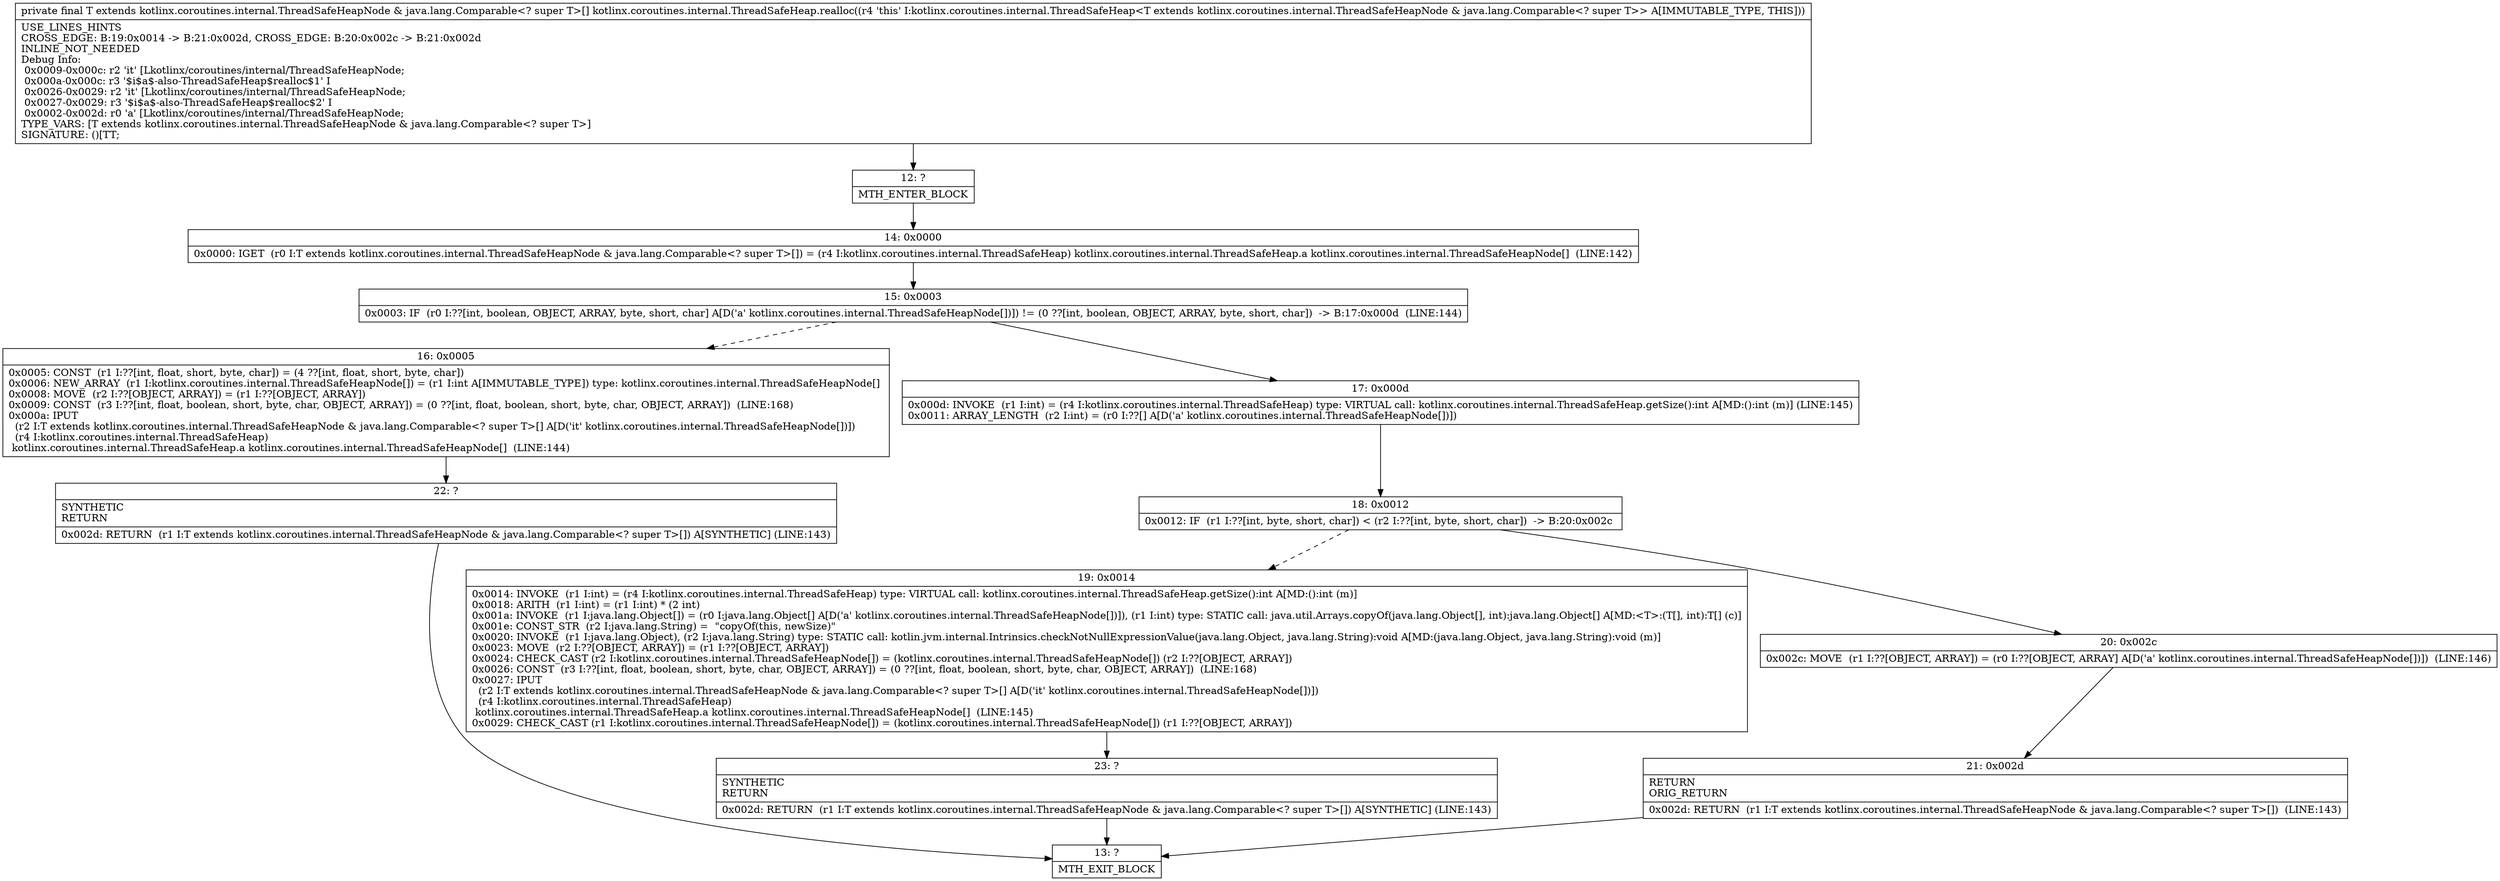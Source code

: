 digraph "CFG forkotlinx.coroutines.internal.ThreadSafeHeap.realloc()[Lkotlinx\/coroutines\/internal\/ThreadSafeHeapNode;" {
Node_12 [shape=record,label="{12\:\ ?|MTH_ENTER_BLOCK\l}"];
Node_14 [shape=record,label="{14\:\ 0x0000|0x0000: IGET  (r0 I:T extends kotlinx.coroutines.internal.ThreadSafeHeapNode & java.lang.Comparable\<? super T\>[]) = (r4 I:kotlinx.coroutines.internal.ThreadSafeHeap) kotlinx.coroutines.internal.ThreadSafeHeap.a kotlinx.coroutines.internal.ThreadSafeHeapNode[]  (LINE:142)\l}"];
Node_15 [shape=record,label="{15\:\ 0x0003|0x0003: IF  (r0 I:??[int, boolean, OBJECT, ARRAY, byte, short, char] A[D('a' kotlinx.coroutines.internal.ThreadSafeHeapNode[])]) != (0 ??[int, boolean, OBJECT, ARRAY, byte, short, char])  \-\> B:17:0x000d  (LINE:144)\l}"];
Node_16 [shape=record,label="{16\:\ 0x0005|0x0005: CONST  (r1 I:??[int, float, short, byte, char]) = (4 ??[int, float, short, byte, char]) \l0x0006: NEW_ARRAY  (r1 I:kotlinx.coroutines.internal.ThreadSafeHeapNode[]) = (r1 I:int A[IMMUTABLE_TYPE]) type: kotlinx.coroutines.internal.ThreadSafeHeapNode[] \l0x0008: MOVE  (r2 I:??[OBJECT, ARRAY]) = (r1 I:??[OBJECT, ARRAY]) \l0x0009: CONST  (r3 I:??[int, float, boolean, short, byte, char, OBJECT, ARRAY]) = (0 ??[int, float, boolean, short, byte, char, OBJECT, ARRAY])  (LINE:168)\l0x000a: IPUT  \l  (r2 I:T extends kotlinx.coroutines.internal.ThreadSafeHeapNode & java.lang.Comparable\<? super T\>[] A[D('it' kotlinx.coroutines.internal.ThreadSafeHeapNode[])])\l  (r4 I:kotlinx.coroutines.internal.ThreadSafeHeap)\l kotlinx.coroutines.internal.ThreadSafeHeap.a kotlinx.coroutines.internal.ThreadSafeHeapNode[]  (LINE:144)\l}"];
Node_22 [shape=record,label="{22\:\ ?|SYNTHETIC\lRETURN\l|0x002d: RETURN  (r1 I:T extends kotlinx.coroutines.internal.ThreadSafeHeapNode & java.lang.Comparable\<? super T\>[]) A[SYNTHETIC] (LINE:143)\l}"];
Node_13 [shape=record,label="{13\:\ ?|MTH_EXIT_BLOCK\l}"];
Node_17 [shape=record,label="{17\:\ 0x000d|0x000d: INVOKE  (r1 I:int) = (r4 I:kotlinx.coroutines.internal.ThreadSafeHeap) type: VIRTUAL call: kotlinx.coroutines.internal.ThreadSafeHeap.getSize():int A[MD:():int (m)] (LINE:145)\l0x0011: ARRAY_LENGTH  (r2 I:int) = (r0 I:??[] A[D('a' kotlinx.coroutines.internal.ThreadSafeHeapNode[])]) \l}"];
Node_18 [shape=record,label="{18\:\ 0x0012|0x0012: IF  (r1 I:??[int, byte, short, char]) \< (r2 I:??[int, byte, short, char])  \-\> B:20:0x002c \l}"];
Node_19 [shape=record,label="{19\:\ 0x0014|0x0014: INVOKE  (r1 I:int) = (r4 I:kotlinx.coroutines.internal.ThreadSafeHeap) type: VIRTUAL call: kotlinx.coroutines.internal.ThreadSafeHeap.getSize():int A[MD:():int (m)]\l0x0018: ARITH  (r1 I:int) = (r1 I:int) * (2 int) \l0x001a: INVOKE  (r1 I:java.lang.Object[]) = (r0 I:java.lang.Object[] A[D('a' kotlinx.coroutines.internal.ThreadSafeHeapNode[])]), (r1 I:int) type: STATIC call: java.util.Arrays.copyOf(java.lang.Object[], int):java.lang.Object[] A[MD:\<T\>:(T[], int):T[] (c)]\l0x001e: CONST_STR  (r2 I:java.lang.String) =  \"copyOf(this, newSize)\" \l0x0020: INVOKE  (r1 I:java.lang.Object), (r2 I:java.lang.String) type: STATIC call: kotlin.jvm.internal.Intrinsics.checkNotNullExpressionValue(java.lang.Object, java.lang.String):void A[MD:(java.lang.Object, java.lang.String):void (m)]\l0x0023: MOVE  (r2 I:??[OBJECT, ARRAY]) = (r1 I:??[OBJECT, ARRAY]) \l0x0024: CHECK_CAST (r2 I:kotlinx.coroutines.internal.ThreadSafeHeapNode[]) = (kotlinx.coroutines.internal.ThreadSafeHeapNode[]) (r2 I:??[OBJECT, ARRAY]) \l0x0026: CONST  (r3 I:??[int, float, boolean, short, byte, char, OBJECT, ARRAY]) = (0 ??[int, float, boolean, short, byte, char, OBJECT, ARRAY])  (LINE:168)\l0x0027: IPUT  \l  (r2 I:T extends kotlinx.coroutines.internal.ThreadSafeHeapNode & java.lang.Comparable\<? super T\>[] A[D('it' kotlinx.coroutines.internal.ThreadSafeHeapNode[])])\l  (r4 I:kotlinx.coroutines.internal.ThreadSafeHeap)\l kotlinx.coroutines.internal.ThreadSafeHeap.a kotlinx.coroutines.internal.ThreadSafeHeapNode[]  (LINE:145)\l0x0029: CHECK_CAST (r1 I:kotlinx.coroutines.internal.ThreadSafeHeapNode[]) = (kotlinx.coroutines.internal.ThreadSafeHeapNode[]) (r1 I:??[OBJECT, ARRAY]) \l}"];
Node_23 [shape=record,label="{23\:\ ?|SYNTHETIC\lRETURN\l|0x002d: RETURN  (r1 I:T extends kotlinx.coroutines.internal.ThreadSafeHeapNode & java.lang.Comparable\<? super T\>[]) A[SYNTHETIC] (LINE:143)\l}"];
Node_20 [shape=record,label="{20\:\ 0x002c|0x002c: MOVE  (r1 I:??[OBJECT, ARRAY]) = (r0 I:??[OBJECT, ARRAY] A[D('a' kotlinx.coroutines.internal.ThreadSafeHeapNode[])])  (LINE:146)\l}"];
Node_21 [shape=record,label="{21\:\ 0x002d|RETURN\lORIG_RETURN\l|0x002d: RETURN  (r1 I:T extends kotlinx.coroutines.internal.ThreadSafeHeapNode & java.lang.Comparable\<? super T\>[])  (LINE:143)\l}"];
MethodNode[shape=record,label="{private final T extends kotlinx.coroutines.internal.ThreadSafeHeapNode & java.lang.Comparable\<? super T\>[] kotlinx.coroutines.internal.ThreadSafeHeap.realloc((r4 'this' I:kotlinx.coroutines.internal.ThreadSafeHeap\<T extends kotlinx.coroutines.internal.ThreadSafeHeapNode & java.lang.Comparable\<? super T\>\> A[IMMUTABLE_TYPE, THIS]))  | USE_LINES_HINTS\lCROSS_EDGE: B:19:0x0014 \-\> B:21:0x002d, CROSS_EDGE: B:20:0x002c \-\> B:21:0x002d\lINLINE_NOT_NEEDED\lDebug Info:\l  0x0009\-0x000c: r2 'it' [Lkotlinx\/coroutines\/internal\/ThreadSafeHeapNode;\l  0x000a\-0x000c: r3 '$i$a$\-also\-ThreadSafeHeap$realloc$1' I\l  0x0026\-0x0029: r2 'it' [Lkotlinx\/coroutines\/internal\/ThreadSafeHeapNode;\l  0x0027\-0x0029: r3 '$i$a$\-also\-ThreadSafeHeap$realloc$2' I\l  0x0002\-0x002d: r0 'a' [Lkotlinx\/coroutines\/internal\/ThreadSafeHeapNode;\lTYPE_VARS: [T extends kotlinx.coroutines.internal.ThreadSafeHeapNode & java.lang.Comparable\<? super T\>]\lSIGNATURE: ()[TT;\l}"];
MethodNode -> Node_12;Node_12 -> Node_14;
Node_14 -> Node_15;
Node_15 -> Node_16[style=dashed];
Node_15 -> Node_17;
Node_16 -> Node_22;
Node_22 -> Node_13;
Node_17 -> Node_18;
Node_18 -> Node_19[style=dashed];
Node_18 -> Node_20;
Node_19 -> Node_23;
Node_23 -> Node_13;
Node_20 -> Node_21;
Node_21 -> Node_13;
}

